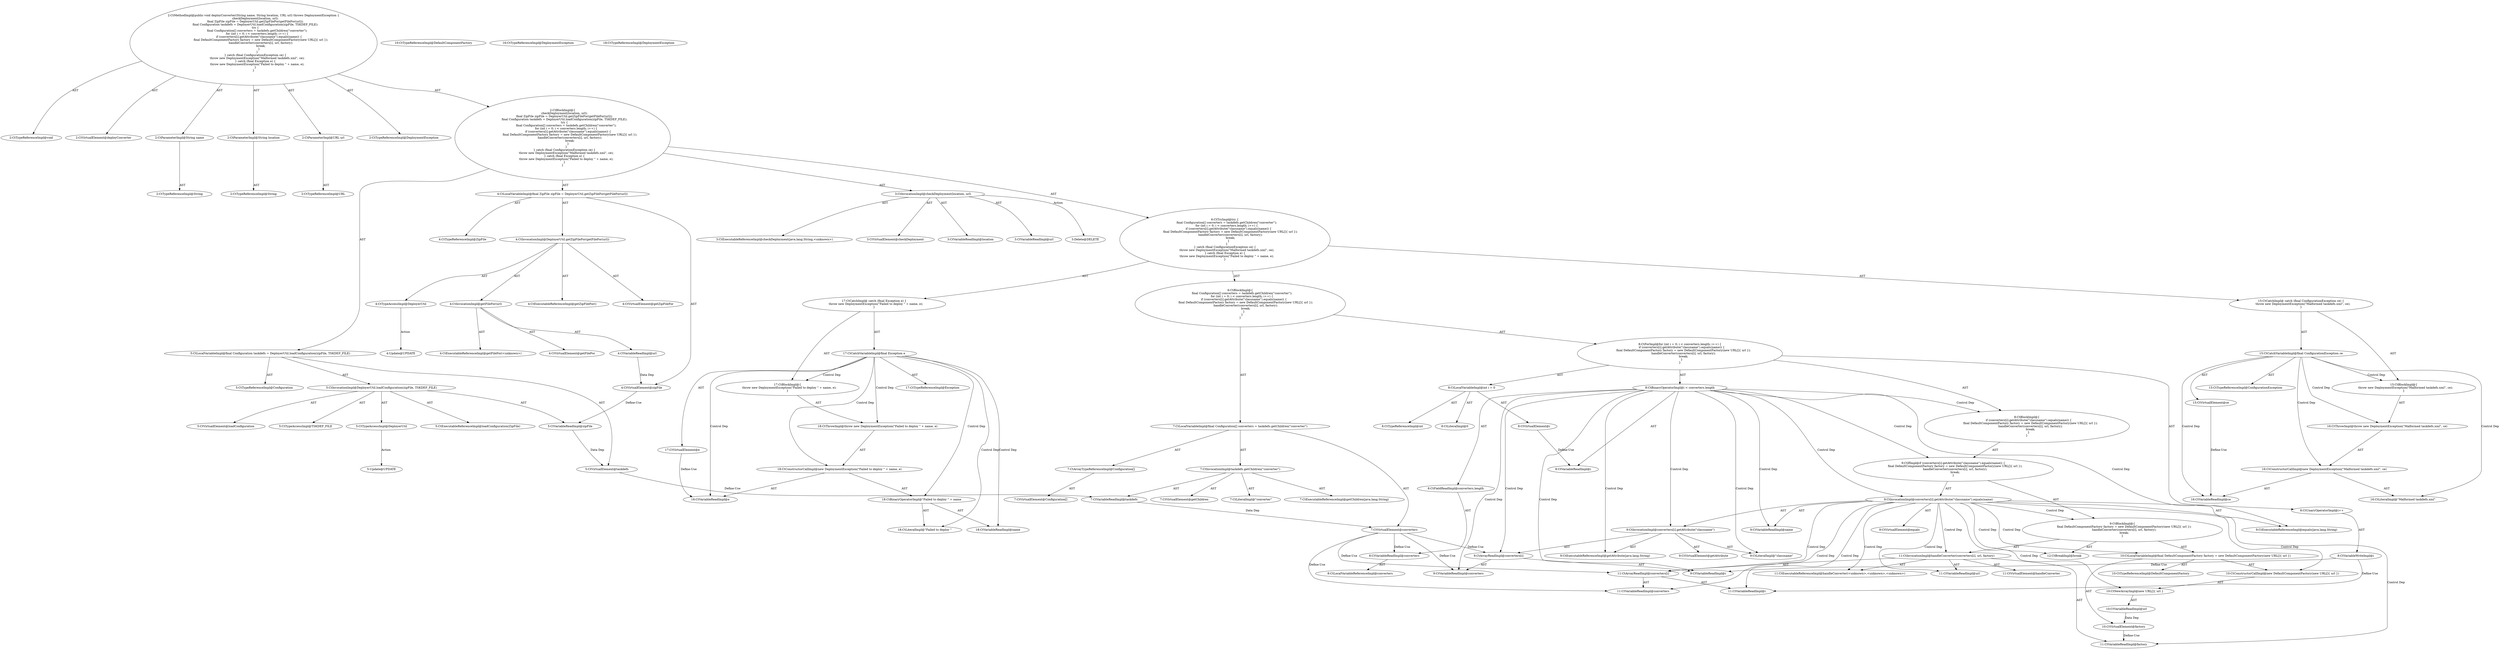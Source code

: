 digraph "deployConverter#?,String,String,URL" {
0 [label="2:CtTypeReferenceImpl@void" shape=ellipse]
1 [label="2:CtVirtualElement@deployConverter" shape=ellipse]
2 [label="2:CtParameterImpl@String name" shape=ellipse]
3 [label="2:CtTypeReferenceImpl@String" shape=ellipse]
4 [label="2:CtParameterImpl@String location" shape=ellipse]
5 [label="2:CtTypeReferenceImpl@String" shape=ellipse]
6 [label="2:CtParameterImpl@URL url" shape=ellipse]
7 [label="2:CtTypeReferenceImpl@URL" shape=ellipse]
8 [label="2:CtTypeReferenceImpl@DeploymentException" shape=ellipse]
9 [label="3:CtExecutableReferenceImpl@checkDeployment(java.lang.String,<unknown>)" shape=ellipse]
10 [label="3:CtVirtualElement@checkDeployment" shape=ellipse]
11 [label="3:CtVariableReadImpl@location" shape=ellipse]
12 [label="3:CtVariableReadImpl@url" shape=ellipse]
13 [label="3:CtInvocationImpl@checkDeployment(location, url)" shape=ellipse]
14 [label="4:CtTypeReferenceImpl@ZipFile" shape=ellipse]
15 [label="4:CtExecutableReferenceImpl@getZipFileFor()" shape=ellipse]
16 [label="4:CtVirtualElement@getZipFileFor" shape=ellipse]
17 [label="4:CtTypeAccessImpl@DeployerUtil" shape=ellipse]
18 [label="4:CtExecutableReferenceImpl@getFileFor(<unknown>)" shape=ellipse]
19 [label="4:CtVirtualElement@getFileFor" shape=ellipse]
20 [label="4:CtVariableReadImpl@url" shape=ellipse]
21 [label="4:CtInvocationImpl@getFileFor(url)" shape=ellipse]
22 [label="4:CtInvocationImpl@DeployerUtil.getZipFileFor(getFileFor(url))" shape=ellipse]
23 [label="4:CtVirtualElement@zipFile" shape=ellipse]
24 [label="4:CtLocalVariableImpl@final ZipFile zipFile = DeployerUtil.getZipFileFor(getFileFor(url))" shape=ellipse]
25 [label="5:CtTypeReferenceImpl@Configuration" shape=ellipse]
26 [label="5:CtExecutableReferenceImpl@loadConfiguration(ZipFile)" shape=ellipse]
27 [label="5:CtVirtualElement@loadConfiguration" shape=ellipse]
28 [label="5:CtTypeAccessImpl@DeployerUtil" shape=ellipse]
29 [label="5:CtVariableReadImpl@zipFile" shape=ellipse]
30 [label="5:CtTypeAccessImpl@TSKDEF_FILE" shape=ellipse]
31 [label="5:CtInvocationImpl@DeployerUtil.loadConfiguration(zipFile, TSKDEF_FILE)" shape=ellipse]
32 [label="5:CtVirtualElement@taskdefs" shape=ellipse]
33 [label="5:CtLocalVariableImpl@final Configuration taskdefs = DeployerUtil.loadConfiguration(zipFile, TSKDEF_FILE)" shape=ellipse]
34 [label="7:CtVirtualElement@Configuration[]" shape=ellipse]
35 [label="7:CtArrayTypeReferenceImpl@Configuration[]" shape=ellipse]
36 [label="7:CtExecutableReferenceImpl@getChildren(java.lang.String)" shape=ellipse]
37 [label="7:CtVirtualElement@getChildren" shape=ellipse]
38 [label="7:CtVariableReadImpl@taskdefs" shape=ellipse]
39 [label="7:CtLiteralImpl@\"converter\"" shape=ellipse]
40 [label="7:CtInvocationImpl@taskdefs.getChildren(\"converter\")" shape=ellipse]
41 [label="7:CtVirtualElement@converters" shape=ellipse]
42 [label="7:CtLocalVariableImpl@final Configuration[] converters = taskdefs.getChildren(\"converter\")" shape=ellipse]
43 [label="8:CtTypeReferenceImpl@int" shape=ellipse]
44 [label="8:CtLiteralImpl@0" shape=ellipse]
45 [label="8:CtVirtualElement@i" shape=ellipse]
46 [label="8:CtLocalVariableImpl@int i = 0" shape=ellipse]
47 [label="8:CtVariableReadImpl@i" shape=ellipse]
48 [label="8:CtVariableReadImpl@converters" shape=ellipse]
49 [label="8:CtLocalVariableReferenceImpl@converters" shape=ellipse]
50 [label="8:CtFieldReadImpl@converters.length" shape=ellipse]
51 [label="8:CtBinaryOperatorImpl@i < converters.length" shape=ellipse]
52 [label="8:CtVariableWriteImpl@i" shape=ellipse]
53 [label="8:CtUnaryOperatorImpl@i++" shape=ellipse]
54 [label="9:CtExecutableReferenceImpl@equals(java.lang.String)" shape=ellipse]
55 [label="9:CtVirtualElement@equals" shape=ellipse]
56 [label="9:CtExecutableReferenceImpl@getAttribute(java.lang.String)" shape=ellipse]
57 [label="9:CtVirtualElement@getAttribute" shape=ellipse]
58 [label="9:CtVariableReadImpl@converters" shape=ellipse]
59 [label="9:CtVariableReadImpl@i" shape=ellipse]
60 [label="9:CtArrayReadImpl@converters[i]" shape=ellipse]
61 [label="9:CtLiteralImpl@\"classname\"" shape=ellipse]
62 [label="9:CtInvocationImpl@converters[i].getAttribute(\"classname\")" shape=ellipse]
63 [label="9:CtVariableReadImpl@name" shape=ellipse]
64 [label="9:CtInvocationImpl@converters[i].getAttribute(\"classname\").equals(name)" shape=ellipse]
65 [label="10:CtTypeReferenceImpl@DefaultComponentFactory" shape=ellipse]
66 [label="10:CtTypeReferenceImpl@DefaultComponentFactory" shape=ellipse]
67 [label="10:CtNewArrayImpl@new URL[]\{ url \}" shape=ellipse]
68 [label="10:CtVariableReadImpl@url" shape=ellipse]
69 [label="10:CtConstructorCallImpl@new DefaultComponentFactory(new URL[]\{ url \})" shape=ellipse]
70 [label="10:CtVirtualElement@factory" shape=ellipse]
71 [label="10:CtLocalVariableImpl@final DefaultComponentFactory factory = new DefaultComponentFactory(new URL[]\{ url \})" shape=ellipse]
72 [label="11:CtExecutableReferenceImpl@handleConverter(<unknown>,<unknown>,<unknown>)" shape=ellipse]
73 [label="11:CtVirtualElement@handleConverter" shape=ellipse]
74 [label="11:CtVariableReadImpl@converters" shape=ellipse]
75 [label="11:CtVariableReadImpl@i" shape=ellipse]
76 [label="11:CtArrayReadImpl@converters[i]" shape=ellipse]
77 [label="11:CtVariableReadImpl@url" shape=ellipse]
78 [label="11:CtVariableReadImpl@factory" shape=ellipse]
79 [label="11:CtInvocationImpl@handleConverter(converters[i], url, factory)" shape=ellipse]
80 [label="12:CtBreakImpl@break" shape=ellipse]
81 [label="9:CtBlockImpl@\{
    final DefaultComponentFactory factory = new DefaultComponentFactory(new URL[]\{ url \});
    handleConverter(converters[i], url, factory);
    break;
\}" shape=ellipse]
82 [label="9:CtIfImpl@if (converters[i].getAttribute(\"classname\").equals(name)) \{
    final DefaultComponentFactory factory = new DefaultComponentFactory(new URL[]\{ url \});
    handleConverter(converters[i], url, factory);
    break;
\}" shape=ellipse]
83 [label="8:CtBlockImpl@\{
    if (converters[i].getAttribute(\"classname\").equals(name)) \{
        final DefaultComponentFactory factory = new DefaultComponentFactory(new URL[]\{ url \});
        handleConverter(converters[i], url, factory);
        break;
    \}
\}" shape=ellipse]
84 [label="8:CtForImpl@for (int i = 0; i < converters.length; i++) \{
    if (converters[i].getAttribute(\"classname\").equals(name)) \{
        final DefaultComponentFactory factory = new DefaultComponentFactory(new URL[]\{ url \});
        handleConverter(converters[i], url, factory);
        break;
    \}
\}" shape=ellipse]
85 [label="6:CtBlockImpl@\{
    final Configuration[] converters = taskdefs.getChildren(\"converter\");
    for (int i = 0; i < converters.length; i++) \{
        if (converters[i].getAttribute(\"classname\").equals(name)) \{
            final DefaultComponentFactory factory = new DefaultComponentFactory(new URL[]\{ url \});
            handleConverter(converters[i], url, factory);
            break;
        \}
    \}
\}" shape=ellipse]
86 [label="15:CtVirtualElement@ce" shape=ellipse]
87 [label="15:CtTypeReferenceImpl@ConfigurationException" shape=ellipse]
88 [label="15:CtCatchVariableImpl@final ConfigurationException ce" shape=ellipse]
89 [label="16:CtTypeReferenceImpl@DeploymentException" shape=ellipse]
90 [label="16:CtLiteralImpl@\"Malformed taskdefs.xml\"" shape=ellipse]
91 [label="16:CtVariableReadImpl@ce" shape=ellipse]
92 [label="16:CtConstructorCallImpl@new DeploymentException(\"Malformed taskdefs.xml\", ce)" shape=ellipse]
93 [label="16:CtThrowImpl@throw new DeploymentException(\"Malformed taskdefs.xml\", ce)" shape=ellipse]
94 [label="15:CtBlockImpl@\{
    throw new DeploymentException(\"Malformed taskdefs.xml\", ce);
\}" shape=ellipse]
95 [label="15:CtCatchImpl@ catch (final ConfigurationException ce) \{
    throw new DeploymentException(\"Malformed taskdefs.xml\", ce);
\}" shape=ellipse]
96 [label="17:CtVirtualElement@e" shape=ellipse]
97 [label="17:CtTypeReferenceImpl@Exception" shape=ellipse]
98 [label="17:CtCatchVariableImpl@final Exception e" shape=ellipse]
99 [label="18:CtTypeReferenceImpl@DeploymentException" shape=ellipse]
100 [label="18:CtLiteralImpl@\"Failed to deploy \"" shape=ellipse]
101 [label="18:CtVariableReadImpl@name" shape=ellipse]
102 [label="18:CtBinaryOperatorImpl@\"Failed to deploy \" + name" shape=ellipse]
103 [label="18:CtVariableReadImpl@e" shape=ellipse]
104 [label="18:CtConstructorCallImpl@new DeploymentException(\"Failed to deploy \" + name, e)" shape=ellipse]
105 [label="18:CtThrowImpl@throw new DeploymentException(\"Failed to deploy \" + name, e)" shape=ellipse]
106 [label="17:CtBlockImpl@\{
    throw new DeploymentException(\"Failed to deploy \" + name, e);
\}" shape=ellipse]
107 [label="17:CtCatchImpl@ catch (final Exception e) \{
    throw new DeploymentException(\"Failed to deploy \" + name, e);
\}" shape=ellipse]
108 [label="6:CtTryImpl@try \{
    final Configuration[] converters = taskdefs.getChildren(\"converter\");
    for (int i = 0; i < converters.length; i++) \{
        if (converters[i].getAttribute(\"classname\").equals(name)) \{
            final DefaultComponentFactory factory = new DefaultComponentFactory(new URL[]\{ url \});
            handleConverter(converters[i], url, factory);
            break;
        \}
    \}
\} catch (final ConfigurationException ce) \{
    throw new DeploymentException(\"Malformed taskdefs.xml\", ce);
\} catch (final Exception e) \{
    throw new DeploymentException(\"Failed to deploy \" + name, e);
\}" shape=ellipse]
109 [label="2:CtBlockImpl@\{
    checkDeployment(location, url);
    final ZipFile zipFile = DeployerUtil.getZipFileFor(getFileFor(url));
    final Configuration taskdefs = DeployerUtil.loadConfiguration(zipFile, TSKDEF_FILE);
    try \{
        final Configuration[] converters = taskdefs.getChildren(\"converter\");
        for (int i = 0; i < converters.length; i++) \{
            if (converters[i].getAttribute(\"classname\").equals(name)) \{
                final DefaultComponentFactory factory = new DefaultComponentFactory(new URL[]\{ url \});
                handleConverter(converters[i], url, factory);
                break;
            \}
        \}
    \} catch (final ConfigurationException ce) \{
        throw new DeploymentException(\"Malformed taskdefs.xml\", ce);
    \} catch (final Exception e) \{
        throw new DeploymentException(\"Failed to deploy \" + name, e);
    \}
\}" shape=ellipse]
110 [label="2:CtMethodImpl@public void deployConverter(String name, String location, URL url) throws DeploymentException \{
    checkDeployment(location, url);
    final ZipFile zipFile = DeployerUtil.getZipFileFor(getFileFor(url));
    final Configuration taskdefs = DeployerUtil.loadConfiguration(zipFile, TSKDEF_FILE);
    try \{
        final Configuration[] converters = taskdefs.getChildren(\"converter\");
        for (int i = 0; i < converters.length; i++) \{
            if (converters[i].getAttribute(\"classname\").equals(name)) \{
                final DefaultComponentFactory factory = new DefaultComponentFactory(new URL[]\{ url \});
                handleConverter(converters[i], url, factory);
                break;
            \}
        \}
    \} catch (final ConfigurationException ce) \{
        throw new DeploymentException(\"Malformed taskdefs.xml\", ce);
    \} catch (final Exception e) \{
        throw new DeploymentException(\"Failed to deploy \" + name, e);
    \}
\}" shape=ellipse]
111 [label="4:Update@UPDATE" shape=ellipse]
112 [label="5:Update@UPDATE" shape=ellipse]
113 [label="3:Delete@DELETE" shape=ellipse]
2 -> 3 [label="AST"];
4 -> 5 [label="AST"];
6 -> 7 [label="AST"];
13 -> 10 [label="AST"];
13 -> 9 [label="AST"];
13 -> 11 [label="AST"];
13 -> 12 [label="AST"];
13 -> 113 [label="Action"];
17 -> 111 [label="Action"];
20 -> 23 [label="Data Dep"];
21 -> 19 [label="AST"];
21 -> 18 [label="AST"];
21 -> 20 [label="AST"];
22 -> 16 [label="AST"];
22 -> 17 [label="AST"];
22 -> 15 [label="AST"];
22 -> 21 [label="AST"];
23 -> 29 [label="Define-Use"];
24 -> 23 [label="AST"];
24 -> 14 [label="AST"];
24 -> 22 [label="AST"];
28 -> 112 [label="Action"];
29 -> 32 [label="Data Dep"];
31 -> 27 [label="AST"];
31 -> 28 [label="AST"];
31 -> 26 [label="AST"];
31 -> 29 [label="AST"];
31 -> 30 [label="AST"];
32 -> 38 [label="Define-Use"];
33 -> 32 [label="AST"];
33 -> 25 [label="AST"];
33 -> 31 [label="AST"];
35 -> 34 [label="AST"];
38 -> 41 [label="Data Dep"];
40 -> 37 [label="AST"];
40 -> 38 [label="AST"];
40 -> 36 [label="AST"];
40 -> 39 [label="AST"];
41 -> 48 [label="Define-Use"];
41 -> 58 [label="Define-Use"];
41 -> 60 [label="Define-Use"];
41 -> 74 [label="Define-Use"];
41 -> 76 [label="Define-Use"];
42 -> 41 [label="AST"];
42 -> 35 [label="AST"];
42 -> 40 [label="AST"];
45 -> 47 [label="Define-Use"];
46 -> 45 [label="AST"];
46 -> 43 [label="AST"];
46 -> 44 [label="AST"];
48 -> 49 [label="AST"];
50 -> 48 [label="AST"];
51 -> 47 [label="AST"];
51 -> 50 [label="AST"];
51 -> 83 [label="Control Dep"];
51 -> 82 [label="Control Dep"];
51 -> 64 [label="Control Dep"];
51 -> 54 [label="Control Dep"];
51 -> 62 [label="Control Dep"];
51 -> 56 [label="Control Dep"];
51 -> 60 [label="Control Dep"];
51 -> 58 [label="Control Dep"];
51 -> 59 [label="Control Dep"];
51 -> 61 [label="Control Dep"];
51 -> 63 [label="Control Dep"];
52 -> 59 [label="Define-Use"];
52 -> 75 [label="Define-Use"];
53 -> 52 [label="AST"];
60 -> 58 [label="AST"];
60 -> 59 [label="AST"];
62 -> 57 [label="AST"];
62 -> 60 [label="AST"];
62 -> 56 [label="AST"];
62 -> 61 [label="AST"];
64 -> 55 [label="AST"];
64 -> 62 [label="AST"];
64 -> 54 [label="AST"];
64 -> 63 [label="AST"];
64 -> 81 [label="Control Dep"];
64 -> 71 [label="Control Dep"];
64 -> 69 [label="Control Dep"];
64 -> 67 [label="Control Dep"];
64 -> 79 [label="Control Dep"];
64 -> 72 [label="Control Dep"];
64 -> 76 [label="Control Dep"];
64 -> 74 [label="Control Dep"];
64 -> 75 [label="Control Dep"];
64 -> 77 [label="Control Dep"];
64 -> 78 [label="Control Dep"];
64 -> 80 [label="Control Dep"];
67 -> 68 [label="AST"];
68 -> 70 [label="Data Dep"];
69 -> 67 [label="AST"];
70 -> 78 [label="Define-Use"];
71 -> 70 [label="AST"];
71 -> 65 [label="AST"];
71 -> 69 [label="AST"];
76 -> 74 [label="AST"];
76 -> 75 [label="AST"];
79 -> 73 [label="AST"];
79 -> 72 [label="AST"];
79 -> 76 [label="AST"];
79 -> 77 [label="AST"];
79 -> 78 [label="AST"];
81 -> 71 [label="AST"];
81 -> 79 [label="AST"];
81 -> 80 [label="AST"];
82 -> 64 [label="AST"];
82 -> 81 [label="AST"];
83 -> 82 [label="AST"];
84 -> 46 [label="AST"];
84 -> 51 [label="AST"];
84 -> 53 [label="AST"];
84 -> 83 [label="AST"];
85 -> 42 [label="AST"];
85 -> 84 [label="AST"];
86 -> 91 [label="Define-Use"];
88 -> 86 [label="AST"];
88 -> 87 [label="AST"];
88 -> 94 [label="Control Dep"];
88 -> 93 [label="Control Dep"];
88 -> 92 [label="Control Dep"];
88 -> 90 [label="Control Dep"];
88 -> 91 [label="Control Dep"];
92 -> 90 [label="AST"];
92 -> 91 [label="AST"];
93 -> 92 [label="AST"];
94 -> 93 [label="AST"];
95 -> 88 [label="AST"];
95 -> 94 [label="AST"];
96 -> 103 [label="Define-Use"];
98 -> 96 [label="AST"];
98 -> 97 [label="AST"];
98 -> 106 [label="Control Dep"];
98 -> 105 [label="Control Dep"];
98 -> 104 [label="Control Dep"];
98 -> 102 [label="Control Dep"];
98 -> 100 [label="Control Dep"];
98 -> 101 [label="Control Dep"];
98 -> 103 [label="Control Dep"];
102 -> 100 [label="AST"];
102 -> 101 [label="AST"];
104 -> 102 [label="AST"];
104 -> 103 [label="AST"];
105 -> 104 [label="AST"];
106 -> 105 [label="AST"];
107 -> 98 [label="AST"];
107 -> 106 [label="AST"];
108 -> 85 [label="AST"];
108 -> 95 [label="AST"];
108 -> 107 [label="AST"];
109 -> 13 [label="AST"];
109 -> 24 [label="AST"];
109 -> 33 [label="AST"];
109 -> 108 [label="AST"];
110 -> 1 [label="AST"];
110 -> 0 [label="AST"];
110 -> 2 [label="AST"];
110 -> 4 [label="AST"];
110 -> 6 [label="AST"];
110 -> 8 [label="AST"];
110 -> 109 [label="AST"];
}